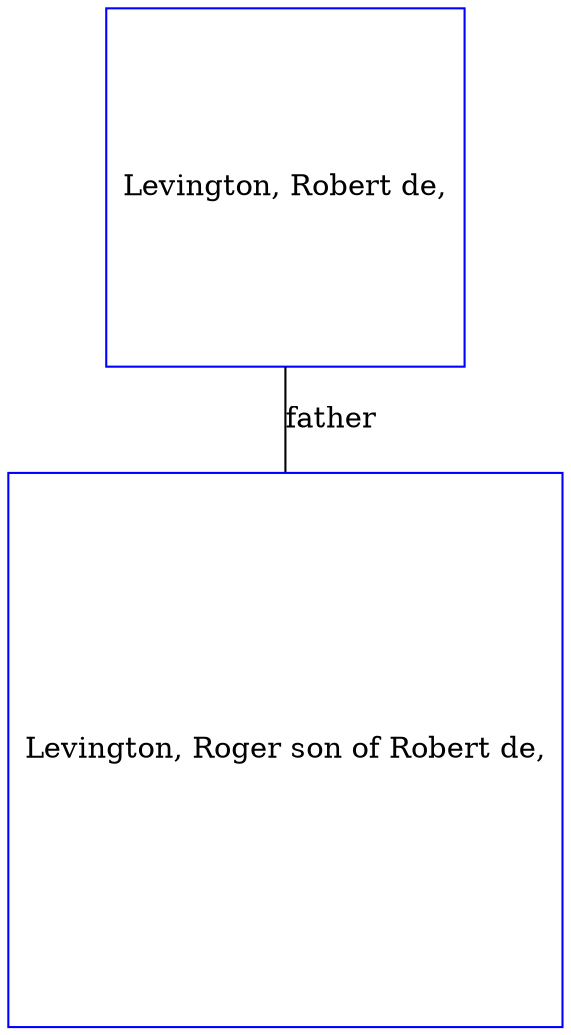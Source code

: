 digraph D {
    edge [dir=none];    node [shape=box];    "013589"   [label="Levington, Roger son of Robert de,", shape=box, regular=1, color="blue"] ;
"013590"   [label="Levington, Robert de,", shape=box, regular=1, color="blue"] ;
013590->013589 [label="father",arrowsize=0.0]; 
}
